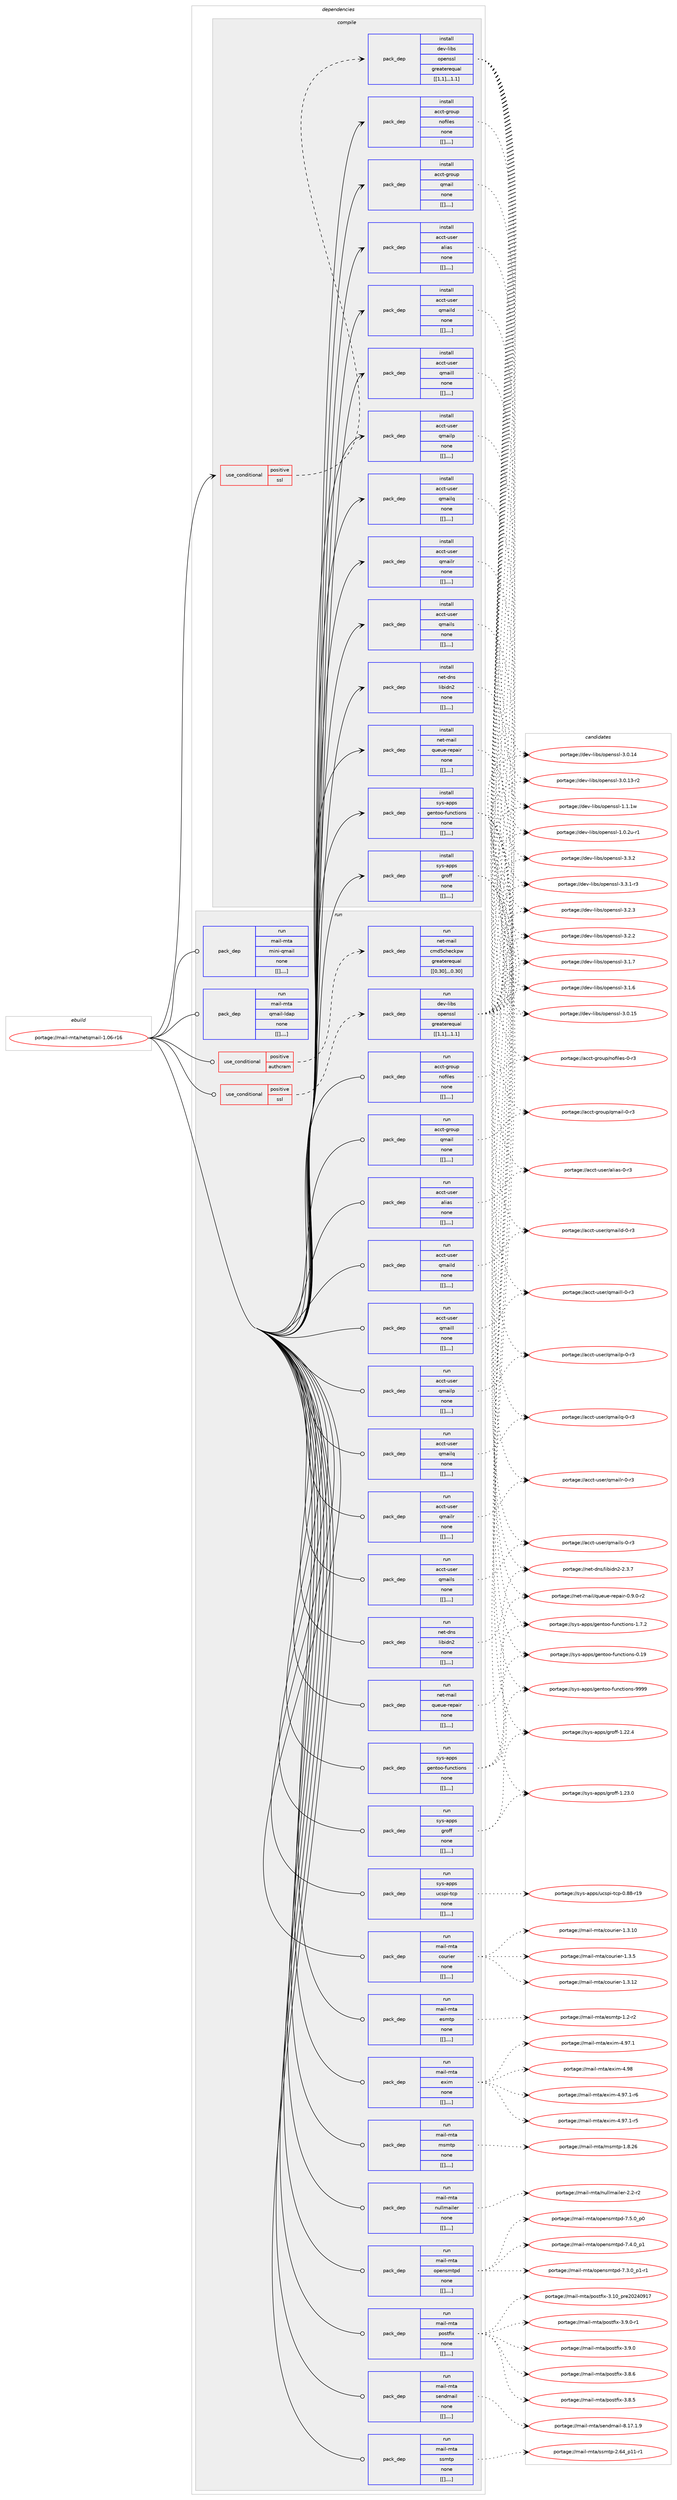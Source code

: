 digraph prolog {

# *************
# Graph options
# *************

newrank=true;
concentrate=true;
compound=true;
graph [rankdir=LR,fontname=Helvetica,fontsize=10,ranksep=1.5];#, ranksep=2.5, nodesep=0.2];
edge  [arrowhead=vee];
node  [fontname=Helvetica,fontsize=10];

# **********
# The ebuild
# **********

subgraph cluster_leftcol {
color=gray;
label=<<i>ebuild</i>>;
id [label="portage://mail-mta/netqmail-1.06-r16", color=red, width=4, href="../mail-mta/netqmail-1.06-r16.svg"];
}

# ****************
# The dependencies
# ****************

subgraph cluster_midcol {
color=gray;
label=<<i>dependencies</i>>;
subgraph cluster_compile {
fillcolor="#eeeeee";
style=filled;
label=<<i>compile</i>>;
subgraph cond73666 {
dependency290071 [label=<<TABLE BORDER="0" CELLBORDER="1" CELLSPACING="0" CELLPADDING="4"><TR><TD ROWSPAN="3" CELLPADDING="10">use_conditional</TD></TR><TR><TD>positive</TD></TR><TR><TD>ssl</TD></TR></TABLE>>, shape=none, color=red];
subgraph pack214066 {
dependency290072 [label=<<TABLE BORDER="0" CELLBORDER="1" CELLSPACING="0" CELLPADDING="4" WIDTH="220"><TR><TD ROWSPAN="6" CELLPADDING="30">pack_dep</TD></TR><TR><TD WIDTH="110">install</TD></TR><TR><TD>dev-libs</TD></TR><TR><TD>openssl</TD></TR><TR><TD>greaterequal</TD></TR><TR><TD>[[1,1],,,1.1]</TD></TR></TABLE>>, shape=none, color=blue];
}
dependency290071:e -> dependency290072:w [weight=20,style="dashed",arrowhead="vee"];
}
id:e -> dependency290071:w [weight=20,style="solid",arrowhead="vee"];
subgraph pack214067 {
dependency290073 [label=<<TABLE BORDER="0" CELLBORDER="1" CELLSPACING="0" CELLPADDING="4" WIDTH="220"><TR><TD ROWSPAN="6" CELLPADDING="30">pack_dep</TD></TR><TR><TD WIDTH="110">install</TD></TR><TR><TD>acct-group</TD></TR><TR><TD>nofiles</TD></TR><TR><TD>none</TD></TR><TR><TD>[[],,,,]</TD></TR></TABLE>>, shape=none, color=blue];
}
id:e -> dependency290073:w [weight=20,style="solid",arrowhead="vee"];
subgraph pack214068 {
dependency290074 [label=<<TABLE BORDER="0" CELLBORDER="1" CELLSPACING="0" CELLPADDING="4" WIDTH="220"><TR><TD ROWSPAN="6" CELLPADDING="30">pack_dep</TD></TR><TR><TD WIDTH="110">install</TD></TR><TR><TD>acct-group</TD></TR><TR><TD>qmail</TD></TR><TR><TD>none</TD></TR><TR><TD>[[],,,,]</TD></TR></TABLE>>, shape=none, color=blue];
}
id:e -> dependency290074:w [weight=20,style="solid",arrowhead="vee"];
subgraph pack214069 {
dependency290075 [label=<<TABLE BORDER="0" CELLBORDER="1" CELLSPACING="0" CELLPADDING="4" WIDTH="220"><TR><TD ROWSPAN="6" CELLPADDING="30">pack_dep</TD></TR><TR><TD WIDTH="110">install</TD></TR><TR><TD>acct-user</TD></TR><TR><TD>alias</TD></TR><TR><TD>none</TD></TR><TR><TD>[[],,,,]</TD></TR></TABLE>>, shape=none, color=blue];
}
id:e -> dependency290075:w [weight=20,style="solid",arrowhead="vee"];
subgraph pack214070 {
dependency290076 [label=<<TABLE BORDER="0" CELLBORDER="1" CELLSPACING="0" CELLPADDING="4" WIDTH="220"><TR><TD ROWSPAN="6" CELLPADDING="30">pack_dep</TD></TR><TR><TD WIDTH="110">install</TD></TR><TR><TD>acct-user</TD></TR><TR><TD>qmaild</TD></TR><TR><TD>none</TD></TR><TR><TD>[[],,,,]</TD></TR></TABLE>>, shape=none, color=blue];
}
id:e -> dependency290076:w [weight=20,style="solid",arrowhead="vee"];
subgraph pack214071 {
dependency290077 [label=<<TABLE BORDER="0" CELLBORDER="1" CELLSPACING="0" CELLPADDING="4" WIDTH="220"><TR><TD ROWSPAN="6" CELLPADDING="30">pack_dep</TD></TR><TR><TD WIDTH="110">install</TD></TR><TR><TD>acct-user</TD></TR><TR><TD>qmaill</TD></TR><TR><TD>none</TD></TR><TR><TD>[[],,,,]</TD></TR></TABLE>>, shape=none, color=blue];
}
id:e -> dependency290077:w [weight=20,style="solid",arrowhead="vee"];
subgraph pack214072 {
dependency290078 [label=<<TABLE BORDER="0" CELLBORDER="1" CELLSPACING="0" CELLPADDING="4" WIDTH="220"><TR><TD ROWSPAN="6" CELLPADDING="30">pack_dep</TD></TR><TR><TD WIDTH="110">install</TD></TR><TR><TD>acct-user</TD></TR><TR><TD>qmailp</TD></TR><TR><TD>none</TD></TR><TR><TD>[[],,,,]</TD></TR></TABLE>>, shape=none, color=blue];
}
id:e -> dependency290078:w [weight=20,style="solid",arrowhead="vee"];
subgraph pack214073 {
dependency290079 [label=<<TABLE BORDER="0" CELLBORDER="1" CELLSPACING="0" CELLPADDING="4" WIDTH="220"><TR><TD ROWSPAN="6" CELLPADDING="30">pack_dep</TD></TR><TR><TD WIDTH="110">install</TD></TR><TR><TD>acct-user</TD></TR><TR><TD>qmailq</TD></TR><TR><TD>none</TD></TR><TR><TD>[[],,,,]</TD></TR></TABLE>>, shape=none, color=blue];
}
id:e -> dependency290079:w [weight=20,style="solid",arrowhead="vee"];
subgraph pack214074 {
dependency290080 [label=<<TABLE BORDER="0" CELLBORDER="1" CELLSPACING="0" CELLPADDING="4" WIDTH="220"><TR><TD ROWSPAN="6" CELLPADDING="30">pack_dep</TD></TR><TR><TD WIDTH="110">install</TD></TR><TR><TD>acct-user</TD></TR><TR><TD>qmailr</TD></TR><TR><TD>none</TD></TR><TR><TD>[[],,,,]</TD></TR></TABLE>>, shape=none, color=blue];
}
id:e -> dependency290080:w [weight=20,style="solid",arrowhead="vee"];
subgraph pack214075 {
dependency290081 [label=<<TABLE BORDER="0" CELLBORDER="1" CELLSPACING="0" CELLPADDING="4" WIDTH="220"><TR><TD ROWSPAN="6" CELLPADDING="30">pack_dep</TD></TR><TR><TD WIDTH="110">install</TD></TR><TR><TD>acct-user</TD></TR><TR><TD>qmails</TD></TR><TR><TD>none</TD></TR><TR><TD>[[],,,,]</TD></TR></TABLE>>, shape=none, color=blue];
}
id:e -> dependency290081:w [weight=20,style="solid",arrowhead="vee"];
subgraph pack214076 {
dependency290082 [label=<<TABLE BORDER="0" CELLBORDER="1" CELLSPACING="0" CELLPADDING="4" WIDTH="220"><TR><TD ROWSPAN="6" CELLPADDING="30">pack_dep</TD></TR><TR><TD WIDTH="110">install</TD></TR><TR><TD>net-dns</TD></TR><TR><TD>libidn2</TD></TR><TR><TD>none</TD></TR><TR><TD>[[],,,,]</TD></TR></TABLE>>, shape=none, color=blue];
}
id:e -> dependency290082:w [weight=20,style="solid",arrowhead="vee"];
subgraph pack214077 {
dependency290083 [label=<<TABLE BORDER="0" CELLBORDER="1" CELLSPACING="0" CELLPADDING="4" WIDTH="220"><TR><TD ROWSPAN="6" CELLPADDING="30">pack_dep</TD></TR><TR><TD WIDTH="110">install</TD></TR><TR><TD>net-mail</TD></TR><TR><TD>queue-repair</TD></TR><TR><TD>none</TD></TR><TR><TD>[[],,,,]</TD></TR></TABLE>>, shape=none, color=blue];
}
id:e -> dependency290083:w [weight=20,style="solid",arrowhead="vee"];
subgraph pack214078 {
dependency290084 [label=<<TABLE BORDER="0" CELLBORDER="1" CELLSPACING="0" CELLPADDING="4" WIDTH="220"><TR><TD ROWSPAN="6" CELLPADDING="30">pack_dep</TD></TR><TR><TD WIDTH="110">install</TD></TR><TR><TD>sys-apps</TD></TR><TR><TD>gentoo-functions</TD></TR><TR><TD>none</TD></TR><TR><TD>[[],,,,]</TD></TR></TABLE>>, shape=none, color=blue];
}
id:e -> dependency290084:w [weight=20,style="solid",arrowhead="vee"];
subgraph pack214079 {
dependency290085 [label=<<TABLE BORDER="0" CELLBORDER="1" CELLSPACING="0" CELLPADDING="4" WIDTH="220"><TR><TD ROWSPAN="6" CELLPADDING="30">pack_dep</TD></TR><TR><TD WIDTH="110">install</TD></TR><TR><TD>sys-apps</TD></TR><TR><TD>groff</TD></TR><TR><TD>none</TD></TR><TR><TD>[[],,,,]</TD></TR></TABLE>>, shape=none, color=blue];
}
id:e -> dependency290085:w [weight=20,style="solid",arrowhead="vee"];
}
subgraph cluster_compileandrun {
fillcolor="#eeeeee";
style=filled;
label=<<i>compile and run</i>>;
}
subgraph cluster_run {
fillcolor="#eeeeee";
style=filled;
label=<<i>run</i>>;
subgraph cond73667 {
dependency290086 [label=<<TABLE BORDER="0" CELLBORDER="1" CELLSPACING="0" CELLPADDING="4"><TR><TD ROWSPAN="3" CELLPADDING="10">use_conditional</TD></TR><TR><TD>positive</TD></TR><TR><TD>authcram</TD></TR></TABLE>>, shape=none, color=red];
subgraph pack214080 {
dependency290087 [label=<<TABLE BORDER="0" CELLBORDER="1" CELLSPACING="0" CELLPADDING="4" WIDTH="220"><TR><TD ROWSPAN="6" CELLPADDING="30">pack_dep</TD></TR><TR><TD WIDTH="110">run</TD></TR><TR><TD>net-mail</TD></TR><TR><TD>cmd5checkpw</TD></TR><TR><TD>greaterequal</TD></TR><TR><TD>[[0,30],,,0.30]</TD></TR></TABLE>>, shape=none, color=blue];
}
dependency290086:e -> dependency290087:w [weight=20,style="dashed",arrowhead="vee"];
}
id:e -> dependency290086:w [weight=20,style="solid",arrowhead="odot"];
subgraph cond73668 {
dependency290088 [label=<<TABLE BORDER="0" CELLBORDER="1" CELLSPACING="0" CELLPADDING="4"><TR><TD ROWSPAN="3" CELLPADDING="10">use_conditional</TD></TR><TR><TD>positive</TD></TR><TR><TD>ssl</TD></TR></TABLE>>, shape=none, color=red];
subgraph pack214081 {
dependency290089 [label=<<TABLE BORDER="0" CELLBORDER="1" CELLSPACING="0" CELLPADDING="4" WIDTH="220"><TR><TD ROWSPAN="6" CELLPADDING="30">pack_dep</TD></TR><TR><TD WIDTH="110">run</TD></TR><TR><TD>dev-libs</TD></TR><TR><TD>openssl</TD></TR><TR><TD>greaterequal</TD></TR><TR><TD>[[1,1],,,1.1]</TD></TR></TABLE>>, shape=none, color=blue];
}
dependency290088:e -> dependency290089:w [weight=20,style="dashed",arrowhead="vee"];
}
id:e -> dependency290088:w [weight=20,style="solid",arrowhead="odot"];
subgraph pack214082 {
dependency290090 [label=<<TABLE BORDER="0" CELLBORDER="1" CELLSPACING="0" CELLPADDING="4" WIDTH="220"><TR><TD ROWSPAN="6" CELLPADDING="30">pack_dep</TD></TR><TR><TD WIDTH="110">run</TD></TR><TR><TD>acct-group</TD></TR><TR><TD>nofiles</TD></TR><TR><TD>none</TD></TR><TR><TD>[[],,,,]</TD></TR></TABLE>>, shape=none, color=blue];
}
id:e -> dependency290090:w [weight=20,style="solid",arrowhead="odot"];
subgraph pack214083 {
dependency290091 [label=<<TABLE BORDER="0" CELLBORDER="1" CELLSPACING="0" CELLPADDING="4" WIDTH="220"><TR><TD ROWSPAN="6" CELLPADDING="30">pack_dep</TD></TR><TR><TD WIDTH="110">run</TD></TR><TR><TD>acct-group</TD></TR><TR><TD>qmail</TD></TR><TR><TD>none</TD></TR><TR><TD>[[],,,,]</TD></TR></TABLE>>, shape=none, color=blue];
}
id:e -> dependency290091:w [weight=20,style="solid",arrowhead="odot"];
subgraph pack214084 {
dependency290092 [label=<<TABLE BORDER="0" CELLBORDER="1" CELLSPACING="0" CELLPADDING="4" WIDTH="220"><TR><TD ROWSPAN="6" CELLPADDING="30">pack_dep</TD></TR><TR><TD WIDTH="110">run</TD></TR><TR><TD>acct-user</TD></TR><TR><TD>alias</TD></TR><TR><TD>none</TD></TR><TR><TD>[[],,,,]</TD></TR></TABLE>>, shape=none, color=blue];
}
id:e -> dependency290092:w [weight=20,style="solid",arrowhead="odot"];
subgraph pack214085 {
dependency290093 [label=<<TABLE BORDER="0" CELLBORDER="1" CELLSPACING="0" CELLPADDING="4" WIDTH="220"><TR><TD ROWSPAN="6" CELLPADDING="30">pack_dep</TD></TR><TR><TD WIDTH="110">run</TD></TR><TR><TD>acct-user</TD></TR><TR><TD>qmaild</TD></TR><TR><TD>none</TD></TR><TR><TD>[[],,,,]</TD></TR></TABLE>>, shape=none, color=blue];
}
id:e -> dependency290093:w [weight=20,style="solid",arrowhead="odot"];
subgraph pack214086 {
dependency290094 [label=<<TABLE BORDER="0" CELLBORDER="1" CELLSPACING="0" CELLPADDING="4" WIDTH="220"><TR><TD ROWSPAN="6" CELLPADDING="30">pack_dep</TD></TR><TR><TD WIDTH="110">run</TD></TR><TR><TD>acct-user</TD></TR><TR><TD>qmaill</TD></TR><TR><TD>none</TD></TR><TR><TD>[[],,,,]</TD></TR></TABLE>>, shape=none, color=blue];
}
id:e -> dependency290094:w [weight=20,style="solid",arrowhead="odot"];
subgraph pack214087 {
dependency290095 [label=<<TABLE BORDER="0" CELLBORDER="1" CELLSPACING="0" CELLPADDING="4" WIDTH="220"><TR><TD ROWSPAN="6" CELLPADDING="30">pack_dep</TD></TR><TR><TD WIDTH="110">run</TD></TR><TR><TD>acct-user</TD></TR><TR><TD>qmailp</TD></TR><TR><TD>none</TD></TR><TR><TD>[[],,,,]</TD></TR></TABLE>>, shape=none, color=blue];
}
id:e -> dependency290095:w [weight=20,style="solid",arrowhead="odot"];
subgraph pack214088 {
dependency290096 [label=<<TABLE BORDER="0" CELLBORDER="1" CELLSPACING="0" CELLPADDING="4" WIDTH="220"><TR><TD ROWSPAN="6" CELLPADDING="30">pack_dep</TD></TR><TR><TD WIDTH="110">run</TD></TR><TR><TD>acct-user</TD></TR><TR><TD>qmailq</TD></TR><TR><TD>none</TD></TR><TR><TD>[[],,,,]</TD></TR></TABLE>>, shape=none, color=blue];
}
id:e -> dependency290096:w [weight=20,style="solid",arrowhead="odot"];
subgraph pack214089 {
dependency290097 [label=<<TABLE BORDER="0" CELLBORDER="1" CELLSPACING="0" CELLPADDING="4" WIDTH="220"><TR><TD ROWSPAN="6" CELLPADDING="30">pack_dep</TD></TR><TR><TD WIDTH="110">run</TD></TR><TR><TD>acct-user</TD></TR><TR><TD>qmailr</TD></TR><TR><TD>none</TD></TR><TR><TD>[[],,,,]</TD></TR></TABLE>>, shape=none, color=blue];
}
id:e -> dependency290097:w [weight=20,style="solid",arrowhead="odot"];
subgraph pack214090 {
dependency290098 [label=<<TABLE BORDER="0" CELLBORDER="1" CELLSPACING="0" CELLPADDING="4" WIDTH="220"><TR><TD ROWSPAN="6" CELLPADDING="30">pack_dep</TD></TR><TR><TD WIDTH="110">run</TD></TR><TR><TD>acct-user</TD></TR><TR><TD>qmails</TD></TR><TR><TD>none</TD></TR><TR><TD>[[],,,,]</TD></TR></TABLE>>, shape=none, color=blue];
}
id:e -> dependency290098:w [weight=20,style="solid",arrowhead="odot"];
subgraph pack214091 {
dependency290099 [label=<<TABLE BORDER="0" CELLBORDER="1" CELLSPACING="0" CELLPADDING="4" WIDTH="220"><TR><TD ROWSPAN="6" CELLPADDING="30">pack_dep</TD></TR><TR><TD WIDTH="110">run</TD></TR><TR><TD>net-dns</TD></TR><TR><TD>libidn2</TD></TR><TR><TD>none</TD></TR><TR><TD>[[],,,,]</TD></TR></TABLE>>, shape=none, color=blue];
}
id:e -> dependency290099:w [weight=20,style="solid",arrowhead="odot"];
subgraph pack214092 {
dependency290100 [label=<<TABLE BORDER="0" CELLBORDER="1" CELLSPACING="0" CELLPADDING="4" WIDTH="220"><TR><TD ROWSPAN="6" CELLPADDING="30">pack_dep</TD></TR><TR><TD WIDTH="110">run</TD></TR><TR><TD>net-mail</TD></TR><TR><TD>queue-repair</TD></TR><TR><TD>none</TD></TR><TR><TD>[[],,,,]</TD></TR></TABLE>>, shape=none, color=blue];
}
id:e -> dependency290100:w [weight=20,style="solid",arrowhead="odot"];
subgraph pack214093 {
dependency290101 [label=<<TABLE BORDER="0" CELLBORDER="1" CELLSPACING="0" CELLPADDING="4" WIDTH="220"><TR><TD ROWSPAN="6" CELLPADDING="30">pack_dep</TD></TR><TR><TD WIDTH="110">run</TD></TR><TR><TD>sys-apps</TD></TR><TR><TD>gentoo-functions</TD></TR><TR><TD>none</TD></TR><TR><TD>[[],,,,]</TD></TR></TABLE>>, shape=none, color=blue];
}
id:e -> dependency290101:w [weight=20,style="solid",arrowhead="odot"];
subgraph pack214094 {
dependency290102 [label=<<TABLE BORDER="0" CELLBORDER="1" CELLSPACING="0" CELLPADDING="4" WIDTH="220"><TR><TD ROWSPAN="6" CELLPADDING="30">pack_dep</TD></TR><TR><TD WIDTH="110">run</TD></TR><TR><TD>sys-apps</TD></TR><TR><TD>groff</TD></TR><TR><TD>none</TD></TR><TR><TD>[[],,,,]</TD></TR></TABLE>>, shape=none, color=blue];
}
id:e -> dependency290102:w [weight=20,style="solid",arrowhead="odot"];
subgraph pack214095 {
dependency290103 [label=<<TABLE BORDER="0" CELLBORDER="1" CELLSPACING="0" CELLPADDING="4" WIDTH="220"><TR><TD ROWSPAN="6" CELLPADDING="30">pack_dep</TD></TR><TR><TD WIDTH="110">run</TD></TR><TR><TD>sys-apps</TD></TR><TR><TD>ucspi-tcp</TD></TR><TR><TD>none</TD></TR><TR><TD>[[],,,,]</TD></TR></TABLE>>, shape=none, color=blue];
}
id:e -> dependency290103:w [weight=20,style="solid",arrowhead="odot"];
subgraph pack214096 {
dependency290104 [label=<<TABLE BORDER="0" CELLBORDER="1" CELLSPACING="0" CELLPADDING="4" WIDTH="220"><TR><TD ROWSPAN="6" CELLPADDING="30">pack_dep</TD></TR><TR><TD WIDTH="110">run</TD></TR><TR><TD>mail-mta</TD></TR><TR><TD>courier</TD></TR><TR><TD>none</TD></TR><TR><TD>[[],,,,]</TD></TR></TABLE>>, shape=none, color=blue];
}
id:e -> dependency290104:w [weight=20,style="solid",arrowhead="odot"];
subgraph pack214097 {
dependency290105 [label=<<TABLE BORDER="0" CELLBORDER="1" CELLSPACING="0" CELLPADDING="4" WIDTH="220"><TR><TD ROWSPAN="6" CELLPADDING="30">pack_dep</TD></TR><TR><TD WIDTH="110">run</TD></TR><TR><TD>mail-mta</TD></TR><TR><TD>esmtp</TD></TR><TR><TD>none</TD></TR><TR><TD>[[],,,,]</TD></TR></TABLE>>, shape=none, color=blue];
}
id:e -> dependency290105:w [weight=20,style="solid",arrowhead="odot"];
subgraph pack214098 {
dependency290106 [label=<<TABLE BORDER="0" CELLBORDER="1" CELLSPACING="0" CELLPADDING="4" WIDTH="220"><TR><TD ROWSPAN="6" CELLPADDING="30">pack_dep</TD></TR><TR><TD WIDTH="110">run</TD></TR><TR><TD>mail-mta</TD></TR><TR><TD>exim</TD></TR><TR><TD>none</TD></TR><TR><TD>[[],,,,]</TD></TR></TABLE>>, shape=none, color=blue];
}
id:e -> dependency290106:w [weight=20,style="solid",arrowhead="odot"];
subgraph pack214099 {
dependency290107 [label=<<TABLE BORDER="0" CELLBORDER="1" CELLSPACING="0" CELLPADDING="4" WIDTH="220"><TR><TD ROWSPAN="6" CELLPADDING="30">pack_dep</TD></TR><TR><TD WIDTH="110">run</TD></TR><TR><TD>mail-mta</TD></TR><TR><TD>mini-qmail</TD></TR><TR><TD>none</TD></TR><TR><TD>[[],,,,]</TD></TR></TABLE>>, shape=none, color=blue];
}
id:e -> dependency290107:w [weight=20,style="solid",arrowhead="odot"];
subgraph pack214100 {
dependency290108 [label=<<TABLE BORDER="0" CELLBORDER="1" CELLSPACING="0" CELLPADDING="4" WIDTH="220"><TR><TD ROWSPAN="6" CELLPADDING="30">pack_dep</TD></TR><TR><TD WIDTH="110">run</TD></TR><TR><TD>mail-mta</TD></TR><TR><TD>msmtp</TD></TR><TR><TD>none</TD></TR><TR><TD>[[],,,,]</TD></TR></TABLE>>, shape=none, color=blue];
}
id:e -> dependency290108:w [weight=20,style="solid",arrowhead="odot"];
subgraph pack214101 {
dependency290109 [label=<<TABLE BORDER="0" CELLBORDER="1" CELLSPACING="0" CELLPADDING="4" WIDTH="220"><TR><TD ROWSPAN="6" CELLPADDING="30">pack_dep</TD></TR><TR><TD WIDTH="110">run</TD></TR><TR><TD>mail-mta</TD></TR><TR><TD>nullmailer</TD></TR><TR><TD>none</TD></TR><TR><TD>[[],,,,]</TD></TR></TABLE>>, shape=none, color=blue];
}
id:e -> dependency290109:w [weight=20,style="solid",arrowhead="odot"];
subgraph pack214102 {
dependency290110 [label=<<TABLE BORDER="0" CELLBORDER="1" CELLSPACING="0" CELLPADDING="4" WIDTH="220"><TR><TD ROWSPAN="6" CELLPADDING="30">pack_dep</TD></TR><TR><TD WIDTH="110">run</TD></TR><TR><TD>mail-mta</TD></TR><TR><TD>opensmtpd</TD></TR><TR><TD>none</TD></TR><TR><TD>[[],,,,]</TD></TR></TABLE>>, shape=none, color=blue];
}
id:e -> dependency290110:w [weight=20,style="solid",arrowhead="odot"];
subgraph pack214103 {
dependency290111 [label=<<TABLE BORDER="0" CELLBORDER="1" CELLSPACING="0" CELLPADDING="4" WIDTH="220"><TR><TD ROWSPAN="6" CELLPADDING="30">pack_dep</TD></TR><TR><TD WIDTH="110">run</TD></TR><TR><TD>mail-mta</TD></TR><TR><TD>postfix</TD></TR><TR><TD>none</TD></TR><TR><TD>[[],,,,]</TD></TR></TABLE>>, shape=none, color=blue];
}
id:e -> dependency290111:w [weight=20,style="solid",arrowhead="odot"];
subgraph pack214104 {
dependency290112 [label=<<TABLE BORDER="0" CELLBORDER="1" CELLSPACING="0" CELLPADDING="4" WIDTH="220"><TR><TD ROWSPAN="6" CELLPADDING="30">pack_dep</TD></TR><TR><TD WIDTH="110">run</TD></TR><TR><TD>mail-mta</TD></TR><TR><TD>qmail-ldap</TD></TR><TR><TD>none</TD></TR><TR><TD>[[],,,,]</TD></TR></TABLE>>, shape=none, color=blue];
}
id:e -> dependency290112:w [weight=20,style="solid",arrowhead="odot"];
subgraph pack214105 {
dependency290113 [label=<<TABLE BORDER="0" CELLBORDER="1" CELLSPACING="0" CELLPADDING="4" WIDTH="220"><TR><TD ROWSPAN="6" CELLPADDING="30">pack_dep</TD></TR><TR><TD WIDTH="110">run</TD></TR><TR><TD>mail-mta</TD></TR><TR><TD>sendmail</TD></TR><TR><TD>none</TD></TR><TR><TD>[[],,,,]</TD></TR></TABLE>>, shape=none, color=blue];
}
id:e -> dependency290113:w [weight=20,style="solid",arrowhead="odot"];
subgraph pack214106 {
dependency290114 [label=<<TABLE BORDER="0" CELLBORDER="1" CELLSPACING="0" CELLPADDING="4" WIDTH="220"><TR><TD ROWSPAN="6" CELLPADDING="30">pack_dep</TD></TR><TR><TD WIDTH="110">run</TD></TR><TR><TD>mail-mta</TD></TR><TR><TD>ssmtp</TD></TR><TR><TD>none</TD></TR><TR><TD>[[],,,,]</TD></TR></TABLE>>, shape=none, color=blue];
}
id:e -> dependency290114:w [weight=20,style="solid",arrowhead="odot"];
}
}

# **************
# The candidates
# **************

subgraph cluster_choices {
rank=same;
color=gray;
label=<<i>candidates</i>>;

subgraph choice214066 {
color=black;
nodesep=1;
choice100101118451081059811547111112101110115115108455146514650 [label="portage://dev-libs/openssl-3.3.2", color=red, width=4,href="../dev-libs/openssl-3.3.2.svg"];
choice1001011184510810598115471111121011101151151084551465146494511451 [label="portage://dev-libs/openssl-3.3.1-r3", color=red, width=4,href="../dev-libs/openssl-3.3.1-r3.svg"];
choice100101118451081059811547111112101110115115108455146504651 [label="portage://dev-libs/openssl-3.2.3", color=red, width=4,href="../dev-libs/openssl-3.2.3.svg"];
choice100101118451081059811547111112101110115115108455146504650 [label="portage://dev-libs/openssl-3.2.2", color=red, width=4,href="../dev-libs/openssl-3.2.2.svg"];
choice100101118451081059811547111112101110115115108455146494655 [label="portage://dev-libs/openssl-3.1.7", color=red, width=4,href="../dev-libs/openssl-3.1.7.svg"];
choice100101118451081059811547111112101110115115108455146494654 [label="portage://dev-libs/openssl-3.1.6", color=red, width=4,href="../dev-libs/openssl-3.1.6.svg"];
choice10010111845108105981154711111210111011511510845514648464953 [label="portage://dev-libs/openssl-3.0.15", color=red, width=4,href="../dev-libs/openssl-3.0.15.svg"];
choice10010111845108105981154711111210111011511510845514648464952 [label="portage://dev-libs/openssl-3.0.14", color=red, width=4,href="../dev-libs/openssl-3.0.14.svg"];
choice100101118451081059811547111112101110115115108455146484649514511450 [label="portage://dev-libs/openssl-3.0.13-r2", color=red, width=4,href="../dev-libs/openssl-3.0.13-r2.svg"];
choice100101118451081059811547111112101110115115108454946494649119 [label="portage://dev-libs/openssl-1.1.1w", color=red, width=4,href="../dev-libs/openssl-1.1.1w.svg"];
choice1001011184510810598115471111121011101151151084549464846501174511449 [label="portage://dev-libs/openssl-1.0.2u-r1", color=red, width=4,href="../dev-libs/openssl-1.0.2u-r1.svg"];
dependency290072:e -> choice100101118451081059811547111112101110115115108455146514650:w [style=dotted,weight="100"];
dependency290072:e -> choice1001011184510810598115471111121011101151151084551465146494511451:w [style=dotted,weight="100"];
dependency290072:e -> choice100101118451081059811547111112101110115115108455146504651:w [style=dotted,weight="100"];
dependency290072:e -> choice100101118451081059811547111112101110115115108455146504650:w [style=dotted,weight="100"];
dependency290072:e -> choice100101118451081059811547111112101110115115108455146494655:w [style=dotted,weight="100"];
dependency290072:e -> choice100101118451081059811547111112101110115115108455146494654:w [style=dotted,weight="100"];
dependency290072:e -> choice10010111845108105981154711111210111011511510845514648464953:w [style=dotted,weight="100"];
dependency290072:e -> choice10010111845108105981154711111210111011511510845514648464952:w [style=dotted,weight="100"];
dependency290072:e -> choice100101118451081059811547111112101110115115108455146484649514511450:w [style=dotted,weight="100"];
dependency290072:e -> choice100101118451081059811547111112101110115115108454946494649119:w [style=dotted,weight="100"];
dependency290072:e -> choice1001011184510810598115471111121011101151151084549464846501174511449:w [style=dotted,weight="100"];
}
subgraph choice214067 {
color=black;
nodesep=1;
choice979999116451031141111171124711011110210510810111545484511451 [label="portage://acct-group/nofiles-0-r3", color=red, width=4,href="../acct-group/nofiles-0-r3.svg"];
dependency290073:e -> choice979999116451031141111171124711011110210510810111545484511451:w [style=dotted,weight="100"];
}
subgraph choice214068 {
color=black;
nodesep=1;
choice97999911645103114111117112471131099710510845484511451 [label="portage://acct-group/qmail-0-r3", color=red, width=4,href="../acct-group/qmail-0-r3.svg"];
dependency290074:e -> choice97999911645103114111117112471131099710510845484511451:w [style=dotted,weight="100"];
}
subgraph choice214069 {
color=black;
nodesep=1;
choice9799991164511711510111447971081059711545484511451 [label="portage://acct-user/alias-0-r3", color=red, width=4,href="../acct-user/alias-0-r3.svg"];
dependency290075:e -> choice9799991164511711510111447971081059711545484511451:w [style=dotted,weight="100"];
}
subgraph choice214070 {
color=black;
nodesep=1;
choice97999911645117115101114471131099710510810045484511451 [label="portage://acct-user/qmaild-0-r3", color=red, width=4,href="../acct-user/qmaild-0-r3.svg"];
dependency290076:e -> choice97999911645117115101114471131099710510810045484511451:w [style=dotted,weight="100"];
}
subgraph choice214071 {
color=black;
nodesep=1;
choice97999911645117115101114471131099710510810845484511451 [label="portage://acct-user/qmaill-0-r3", color=red, width=4,href="../acct-user/qmaill-0-r3.svg"];
dependency290077:e -> choice97999911645117115101114471131099710510810845484511451:w [style=dotted,weight="100"];
}
subgraph choice214072 {
color=black;
nodesep=1;
choice97999911645117115101114471131099710510811245484511451 [label="portage://acct-user/qmailp-0-r3", color=red, width=4,href="../acct-user/qmailp-0-r3.svg"];
dependency290078:e -> choice97999911645117115101114471131099710510811245484511451:w [style=dotted,weight="100"];
}
subgraph choice214073 {
color=black;
nodesep=1;
choice97999911645117115101114471131099710510811345484511451 [label="portage://acct-user/qmailq-0-r3", color=red, width=4,href="../acct-user/qmailq-0-r3.svg"];
dependency290079:e -> choice97999911645117115101114471131099710510811345484511451:w [style=dotted,weight="100"];
}
subgraph choice214074 {
color=black;
nodesep=1;
choice97999911645117115101114471131099710510811445484511451 [label="portage://acct-user/qmailr-0-r3", color=red, width=4,href="../acct-user/qmailr-0-r3.svg"];
dependency290080:e -> choice97999911645117115101114471131099710510811445484511451:w [style=dotted,weight="100"];
}
subgraph choice214075 {
color=black;
nodesep=1;
choice97999911645117115101114471131099710510811545484511451 [label="portage://acct-user/qmails-0-r3", color=red, width=4,href="../acct-user/qmails-0-r3.svg"];
dependency290081:e -> choice97999911645117115101114471131099710510811545484511451:w [style=dotted,weight="100"];
}
subgraph choice214076 {
color=black;
nodesep=1;
choice11010111645100110115471081059810510011050455046514655 [label="portage://net-dns/libidn2-2.3.7", color=red, width=4,href="../net-dns/libidn2-2.3.7.svg"];
dependency290082:e -> choice11010111645100110115471081059810510011050455046514655:w [style=dotted,weight="100"];
}
subgraph choice214077 {
color=black;
nodesep=1;
choice11010111645109971051084711311710111710145114101112971051144548465746484511450 [label="portage://net-mail/queue-repair-0.9.0-r2", color=red, width=4,href="../net-mail/queue-repair-0.9.0-r2.svg"];
dependency290083:e -> choice11010111645109971051084711311710111710145114101112971051144548465746484511450:w [style=dotted,weight="100"];
}
subgraph choice214078 {
color=black;
nodesep=1;
choice11512111545971121121154710310111011611111145102117110991161051111101154557575757 [label="portage://sys-apps/gentoo-functions-9999", color=red, width=4,href="../sys-apps/gentoo-functions-9999.svg"];
choice1151211154597112112115471031011101161111114510211711099116105111110115454946554650 [label="portage://sys-apps/gentoo-functions-1.7.2", color=red, width=4,href="../sys-apps/gentoo-functions-1.7.2.svg"];
choice11512111545971121121154710310111011611111145102117110991161051111101154548464957 [label="portage://sys-apps/gentoo-functions-0.19", color=red, width=4,href="../sys-apps/gentoo-functions-0.19.svg"];
dependency290084:e -> choice11512111545971121121154710310111011611111145102117110991161051111101154557575757:w [style=dotted,weight="100"];
dependency290084:e -> choice1151211154597112112115471031011101161111114510211711099116105111110115454946554650:w [style=dotted,weight="100"];
dependency290084:e -> choice11512111545971121121154710310111011611111145102117110991161051111101154548464957:w [style=dotted,weight="100"];
}
subgraph choice214079 {
color=black;
nodesep=1;
choice11512111545971121121154710311411110210245494650514648 [label="portage://sys-apps/groff-1.23.0", color=red, width=4,href="../sys-apps/groff-1.23.0.svg"];
choice11512111545971121121154710311411110210245494650504652 [label="portage://sys-apps/groff-1.22.4", color=red, width=4,href="../sys-apps/groff-1.22.4.svg"];
dependency290085:e -> choice11512111545971121121154710311411110210245494650514648:w [style=dotted,weight="100"];
dependency290085:e -> choice11512111545971121121154710311411110210245494650504652:w [style=dotted,weight="100"];
}
subgraph choice214080 {
color=black;
nodesep=1;
}
subgraph choice214081 {
color=black;
nodesep=1;
choice100101118451081059811547111112101110115115108455146514650 [label="portage://dev-libs/openssl-3.3.2", color=red, width=4,href="../dev-libs/openssl-3.3.2.svg"];
choice1001011184510810598115471111121011101151151084551465146494511451 [label="portage://dev-libs/openssl-3.3.1-r3", color=red, width=4,href="../dev-libs/openssl-3.3.1-r3.svg"];
choice100101118451081059811547111112101110115115108455146504651 [label="portage://dev-libs/openssl-3.2.3", color=red, width=4,href="../dev-libs/openssl-3.2.3.svg"];
choice100101118451081059811547111112101110115115108455146504650 [label="portage://dev-libs/openssl-3.2.2", color=red, width=4,href="../dev-libs/openssl-3.2.2.svg"];
choice100101118451081059811547111112101110115115108455146494655 [label="portage://dev-libs/openssl-3.1.7", color=red, width=4,href="../dev-libs/openssl-3.1.7.svg"];
choice100101118451081059811547111112101110115115108455146494654 [label="portage://dev-libs/openssl-3.1.6", color=red, width=4,href="../dev-libs/openssl-3.1.6.svg"];
choice10010111845108105981154711111210111011511510845514648464953 [label="portage://dev-libs/openssl-3.0.15", color=red, width=4,href="../dev-libs/openssl-3.0.15.svg"];
choice10010111845108105981154711111210111011511510845514648464952 [label="portage://dev-libs/openssl-3.0.14", color=red, width=4,href="../dev-libs/openssl-3.0.14.svg"];
choice100101118451081059811547111112101110115115108455146484649514511450 [label="portage://dev-libs/openssl-3.0.13-r2", color=red, width=4,href="../dev-libs/openssl-3.0.13-r2.svg"];
choice100101118451081059811547111112101110115115108454946494649119 [label="portage://dev-libs/openssl-1.1.1w", color=red, width=4,href="../dev-libs/openssl-1.1.1w.svg"];
choice1001011184510810598115471111121011101151151084549464846501174511449 [label="portage://dev-libs/openssl-1.0.2u-r1", color=red, width=4,href="../dev-libs/openssl-1.0.2u-r1.svg"];
dependency290089:e -> choice100101118451081059811547111112101110115115108455146514650:w [style=dotted,weight="100"];
dependency290089:e -> choice1001011184510810598115471111121011101151151084551465146494511451:w [style=dotted,weight="100"];
dependency290089:e -> choice100101118451081059811547111112101110115115108455146504651:w [style=dotted,weight="100"];
dependency290089:e -> choice100101118451081059811547111112101110115115108455146504650:w [style=dotted,weight="100"];
dependency290089:e -> choice100101118451081059811547111112101110115115108455146494655:w [style=dotted,weight="100"];
dependency290089:e -> choice100101118451081059811547111112101110115115108455146494654:w [style=dotted,weight="100"];
dependency290089:e -> choice10010111845108105981154711111210111011511510845514648464953:w [style=dotted,weight="100"];
dependency290089:e -> choice10010111845108105981154711111210111011511510845514648464952:w [style=dotted,weight="100"];
dependency290089:e -> choice100101118451081059811547111112101110115115108455146484649514511450:w [style=dotted,weight="100"];
dependency290089:e -> choice100101118451081059811547111112101110115115108454946494649119:w [style=dotted,weight="100"];
dependency290089:e -> choice1001011184510810598115471111121011101151151084549464846501174511449:w [style=dotted,weight="100"];
}
subgraph choice214082 {
color=black;
nodesep=1;
choice979999116451031141111171124711011110210510810111545484511451 [label="portage://acct-group/nofiles-0-r3", color=red, width=4,href="../acct-group/nofiles-0-r3.svg"];
dependency290090:e -> choice979999116451031141111171124711011110210510810111545484511451:w [style=dotted,weight="100"];
}
subgraph choice214083 {
color=black;
nodesep=1;
choice97999911645103114111117112471131099710510845484511451 [label="portage://acct-group/qmail-0-r3", color=red, width=4,href="../acct-group/qmail-0-r3.svg"];
dependency290091:e -> choice97999911645103114111117112471131099710510845484511451:w [style=dotted,weight="100"];
}
subgraph choice214084 {
color=black;
nodesep=1;
choice9799991164511711510111447971081059711545484511451 [label="portage://acct-user/alias-0-r3", color=red, width=4,href="../acct-user/alias-0-r3.svg"];
dependency290092:e -> choice9799991164511711510111447971081059711545484511451:w [style=dotted,weight="100"];
}
subgraph choice214085 {
color=black;
nodesep=1;
choice97999911645117115101114471131099710510810045484511451 [label="portage://acct-user/qmaild-0-r3", color=red, width=4,href="../acct-user/qmaild-0-r3.svg"];
dependency290093:e -> choice97999911645117115101114471131099710510810045484511451:w [style=dotted,weight="100"];
}
subgraph choice214086 {
color=black;
nodesep=1;
choice97999911645117115101114471131099710510810845484511451 [label="portage://acct-user/qmaill-0-r3", color=red, width=4,href="../acct-user/qmaill-0-r3.svg"];
dependency290094:e -> choice97999911645117115101114471131099710510810845484511451:w [style=dotted,weight="100"];
}
subgraph choice214087 {
color=black;
nodesep=1;
choice97999911645117115101114471131099710510811245484511451 [label="portage://acct-user/qmailp-0-r3", color=red, width=4,href="../acct-user/qmailp-0-r3.svg"];
dependency290095:e -> choice97999911645117115101114471131099710510811245484511451:w [style=dotted,weight="100"];
}
subgraph choice214088 {
color=black;
nodesep=1;
choice97999911645117115101114471131099710510811345484511451 [label="portage://acct-user/qmailq-0-r3", color=red, width=4,href="../acct-user/qmailq-0-r3.svg"];
dependency290096:e -> choice97999911645117115101114471131099710510811345484511451:w [style=dotted,weight="100"];
}
subgraph choice214089 {
color=black;
nodesep=1;
choice97999911645117115101114471131099710510811445484511451 [label="portage://acct-user/qmailr-0-r3", color=red, width=4,href="../acct-user/qmailr-0-r3.svg"];
dependency290097:e -> choice97999911645117115101114471131099710510811445484511451:w [style=dotted,weight="100"];
}
subgraph choice214090 {
color=black;
nodesep=1;
choice97999911645117115101114471131099710510811545484511451 [label="portage://acct-user/qmails-0-r3", color=red, width=4,href="../acct-user/qmails-0-r3.svg"];
dependency290098:e -> choice97999911645117115101114471131099710510811545484511451:w [style=dotted,weight="100"];
}
subgraph choice214091 {
color=black;
nodesep=1;
choice11010111645100110115471081059810510011050455046514655 [label="portage://net-dns/libidn2-2.3.7", color=red, width=4,href="../net-dns/libidn2-2.3.7.svg"];
dependency290099:e -> choice11010111645100110115471081059810510011050455046514655:w [style=dotted,weight="100"];
}
subgraph choice214092 {
color=black;
nodesep=1;
choice11010111645109971051084711311710111710145114101112971051144548465746484511450 [label="portage://net-mail/queue-repair-0.9.0-r2", color=red, width=4,href="../net-mail/queue-repair-0.9.0-r2.svg"];
dependency290100:e -> choice11010111645109971051084711311710111710145114101112971051144548465746484511450:w [style=dotted,weight="100"];
}
subgraph choice214093 {
color=black;
nodesep=1;
choice11512111545971121121154710310111011611111145102117110991161051111101154557575757 [label="portage://sys-apps/gentoo-functions-9999", color=red, width=4,href="../sys-apps/gentoo-functions-9999.svg"];
choice1151211154597112112115471031011101161111114510211711099116105111110115454946554650 [label="portage://sys-apps/gentoo-functions-1.7.2", color=red, width=4,href="../sys-apps/gentoo-functions-1.7.2.svg"];
choice11512111545971121121154710310111011611111145102117110991161051111101154548464957 [label="portage://sys-apps/gentoo-functions-0.19", color=red, width=4,href="../sys-apps/gentoo-functions-0.19.svg"];
dependency290101:e -> choice11512111545971121121154710310111011611111145102117110991161051111101154557575757:w [style=dotted,weight="100"];
dependency290101:e -> choice1151211154597112112115471031011101161111114510211711099116105111110115454946554650:w [style=dotted,weight="100"];
dependency290101:e -> choice11512111545971121121154710310111011611111145102117110991161051111101154548464957:w [style=dotted,weight="100"];
}
subgraph choice214094 {
color=black;
nodesep=1;
choice11512111545971121121154710311411110210245494650514648 [label="portage://sys-apps/groff-1.23.0", color=red, width=4,href="../sys-apps/groff-1.23.0.svg"];
choice11512111545971121121154710311411110210245494650504652 [label="portage://sys-apps/groff-1.22.4", color=red, width=4,href="../sys-apps/groff-1.22.4.svg"];
dependency290102:e -> choice11512111545971121121154710311411110210245494650514648:w [style=dotted,weight="100"];
dependency290102:e -> choice11512111545971121121154710311411110210245494650504652:w [style=dotted,weight="100"];
}
subgraph choice214095 {
color=black;
nodesep=1;
choice1151211154597112112115471179911511210545116991124548465656451144957 [label="portage://sys-apps/ucspi-tcp-0.88-r19", color=red, width=4,href="../sys-apps/ucspi-tcp-0.88-r19.svg"];
dependency290103:e -> choice1151211154597112112115471179911511210545116991124548465656451144957:w [style=dotted,weight="100"];
}
subgraph choice214096 {
color=black;
nodesep=1;
choice109971051084510911697479911111711410510111445494651464950 [label="portage://mail-mta/courier-1.3.12", color=red, width=4,href="../mail-mta/courier-1.3.12.svg"];
choice109971051084510911697479911111711410510111445494651464948 [label="portage://mail-mta/courier-1.3.10", color=red, width=4,href="../mail-mta/courier-1.3.10.svg"];
choice1099710510845109116974799111117114105101114454946514653 [label="portage://mail-mta/courier-1.3.5", color=red, width=4,href="../mail-mta/courier-1.3.5.svg"];
dependency290104:e -> choice109971051084510911697479911111711410510111445494651464950:w [style=dotted,weight="100"];
dependency290104:e -> choice109971051084510911697479911111711410510111445494651464948:w [style=dotted,weight="100"];
dependency290104:e -> choice1099710510845109116974799111117114105101114454946514653:w [style=dotted,weight="100"];
}
subgraph choice214097 {
color=black;
nodesep=1;
choice10997105108451091169747101115109116112454946504511450 [label="portage://mail-mta/esmtp-1.2-r2", color=red, width=4,href="../mail-mta/esmtp-1.2-r2.svg"];
dependency290105:e -> choice10997105108451091169747101115109116112454946504511450:w [style=dotted,weight="100"];
}
subgraph choice214098 {
color=black;
nodesep=1;
choice109971051084510911697471011201051094552465756 [label="portage://mail-mta/exim-4.98", color=red, width=4,href="../mail-mta/exim-4.98.svg"];
choice10997105108451091169747101120105109455246575546494511454 [label="portage://mail-mta/exim-4.97.1-r6", color=red, width=4,href="../mail-mta/exim-4.97.1-r6.svg"];
choice10997105108451091169747101120105109455246575546494511453 [label="portage://mail-mta/exim-4.97.1-r5", color=red, width=4,href="../mail-mta/exim-4.97.1-r5.svg"];
choice1099710510845109116974710112010510945524657554649 [label="portage://mail-mta/exim-4.97.1", color=red, width=4,href="../mail-mta/exim-4.97.1.svg"];
dependency290106:e -> choice109971051084510911697471011201051094552465756:w [style=dotted,weight="100"];
dependency290106:e -> choice10997105108451091169747101120105109455246575546494511454:w [style=dotted,weight="100"];
dependency290106:e -> choice10997105108451091169747101120105109455246575546494511453:w [style=dotted,weight="100"];
dependency290106:e -> choice1099710510845109116974710112010510945524657554649:w [style=dotted,weight="100"];
}
subgraph choice214099 {
color=black;
nodesep=1;
}
subgraph choice214100 {
color=black;
nodesep=1;
choice1099710510845109116974710911510911611245494656465054 [label="portage://mail-mta/msmtp-1.8.26", color=red, width=4,href="../mail-mta/msmtp-1.8.26.svg"];
dependency290108:e -> choice1099710510845109116974710911510911611245494656465054:w [style=dotted,weight="100"];
}
subgraph choice214101 {
color=black;
nodesep=1;
choice1099710510845109116974711011710810810997105108101114455046504511450 [label="portage://mail-mta/nullmailer-2.2-r2", color=red, width=4,href="../mail-mta/nullmailer-2.2-r2.svg"];
dependency290109:e -> choice1099710510845109116974711011710810810997105108101114455046504511450:w [style=dotted,weight="100"];
}
subgraph choice214102 {
color=black;
nodesep=1;
choice109971051084510911697471111121011101151091161121004555465346489511248 [label="portage://mail-mta/opensmtpd-7.5.0_p0", color=red, width=4,href="../mail-mta/opensmtpd-7.5.0_p0.svg"];
choice109971051084510911697471111121011101151091161121004555465246489511249 [label="portage://mail-mta/opensmtpd-7.4.0_p1", color=red, width=4,href="../mail-mta/opensmtpd-7.4.0_p1.svg"];
choice1099710510845109116974711111210111011510911611210045554651464895112494511449 [label="portage://mail-mta/opensmtpd-7.3.0_p1-r1", color=red, width=4,href="../mail-mta/opensmtpd-7.3.0_p1-r1.svg"];
dependency290110:e -> choice109971051084510911697471111121011101151091161121004555465346489511248:w [style=dotted,weight="100"];
dependency290110:e -> choice109971051084510911697471111121011101151091161121004555465246489511249:w [style=dotted,weight="100"];
dependency290110:e -> choice1099710510845109116974711111210111011510911611210045554651464895112494511449:w [style=dotted,weight="100"];
}
subgraph choice214103 {
color=black;
nodesep=1;
choice109971051084510911697471121111151161021051204551464948951121141015048505248574955 [label="portage://mail-mta/postfix-3.10_pre20240917", color=red, width=4,href="../mail-mta/postfix-3.10_pre20240917.svg"];
choice109971051084510911697471121111151161021051204551465746484511449 [label="portage://mail-mta/postfix-3.9.0-r1", color=red, width=4,href="../mail-mta/postfix-3.9.0-r1.svg"];
choice10997105108451091169747112111115116102105120455146574648 [label="portage://mail-mta/postfix-3.9.0", color=red, width=4,href="../mail-mta/postfix-3.9.0.svg"];
choice10997105108451091169747112111115116102105120455146564654 [label="portage://mail-mta/postfix-3.8.6", color=red, width=4,href="../mail-mta/postfix-3.8.6.svg"];
choice10997105108451091169747112111115116102105120455146564653 [label="portage://mail-mta/postfix-3.8.5", color=red, width=4,href="../mail-mta/postfix-3.8.5.svg"];
dependency290111:e -> choice109971051084510911697471121111151161021051204551464948951121141015048505248574955:w [style=dotted,weight="100"];
dependency290111:e -> choice109971051084510911697471121111151161021051204551465746484511449:w [style=dotted,weight="100"];
dependency290111:e -> choice10997105108451091169747112111115116102105120455146574648:w [style=dotted,weight="100"];
dependency290111:e -> choice10997105108451091169747112111115116102105120455146564654:w [style=dotted,weight="100"];
dependency290111:e -> choice10997105108451091169747112111115116102105120455146564653:w [style=dotted,weight="100"];
}
subgraph choice214104 {
color=black;
nodesep=1;
}
subgraph choice214105 {
color=black;
nodesep=1;
choice1099710510845109116974711510111010010997105108455646495546494657 [label="portage://mail-mta/sendmail-8.17.1.9", color=red, width=4,href="../mail-mta/sendmail-8.17.1.9.svg"];
dependency290113:e -> choice1099710510845109116974711510111010010997105108455646495546494657:w [style=dotted,weight="100"];
}
subgraph choice214106 {
color=black;
nodesep=1;
choice1099710510845109116974711511510911611245504654529511249494511449 [label="portage://mail-mta/ssmtp-2.64_p11-r1", color=red, width=4,href="../mail-mta/ssmtp-2.64_p11-r1.svg"];
dependency290114:e -> choice1099710510845109116974711511510911611245504654529511249494511449:w [style=dotted,weight="100"];
}
}

}
